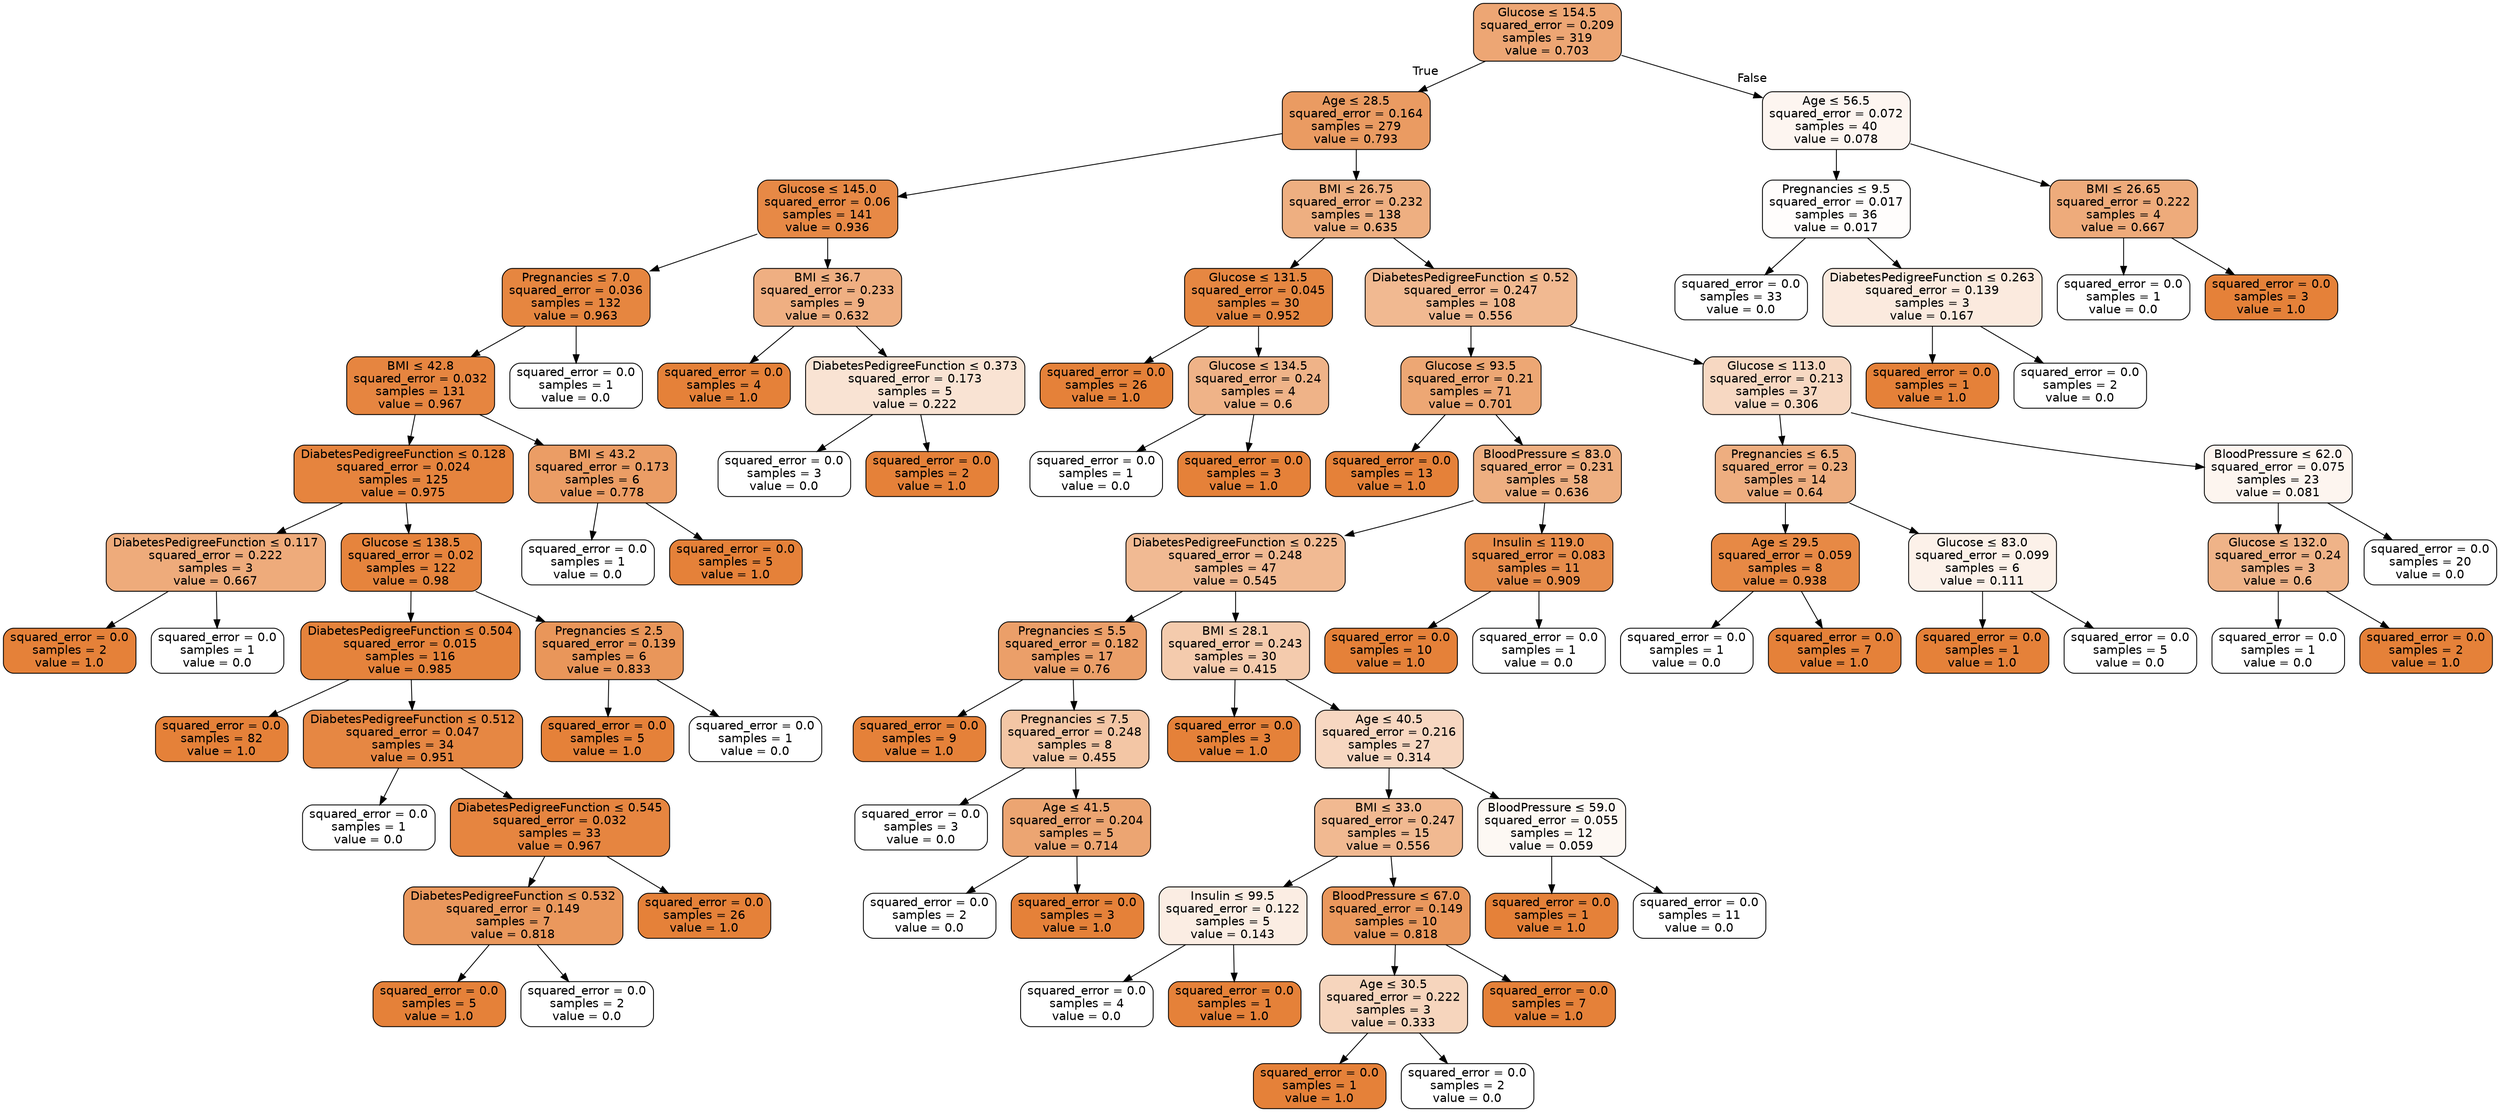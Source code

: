 digraph Tree {
node [shape=box, style="filled, rounded", color="black", fontname="helvetica"] ;
edge [fontname="helvetica"] ;
0 [label=<Glucose &le; 154.5<br/>squared_error = 0.209<br/>samples = 319<br/>value = 0.703>, fillcolor="#eda674"] ;
1 [label=<Age &le; 28.5<br/>squared_error = 0.164<br/>samples = 279<br/>value = 0.793>, fillcolor="#ea9b62"] ;
0 -> 1 [labeldistance=2.5, labelangle=45, headlabel="True"] ;
2 [label=<Glucose &le; 145.0<br/>squared_error = 0.06<br/>samples = 141<br/>value = 0.936>, fillcolor="#e78946"] ;
1 -> 2 ;
3 [label=<Pregnancies &le; 7.0<br/>squared_error = 0.036<br/>samples = 132<br/>value = 0.963>, fillcolor="#e68640"] ;
2 -> 3 ;
4 [label=<BMI &le; 42.8<br/>squared_error = 0.032<br/>samples = 131<br/>value = 0.967>, fillcolor="#e68540"] ;
3 -> 4 ;
5 [label=<DiabetesPedigreeFunction &le; 0.128<br/>squared_error = 0.024<br/>samples = 125<br/>value = 0.975>, fillcolor="#e6843e"] ;
4 -> 5 ;
6 [label=<DiabetesPedigreeFunction &le; 0.117<br/>squared_error = 0.222<br/>samples = 3<br/>value = 0.667>, fillcolor="#eeab7b"] ;
5 -> 6 ;
7 [label=<squared_error = 0.0<br/>samples = 2<br/>value = 1.0>, fillcolor="#e58139"] ;
6 -> 7 ;
8 [label=<squared_error = 0.0<br/>samples = 1<br/>value = 0.0>, fillcolor="#ffffff"] ;
6 -> 8 ;
9 [label=<Glucose &le; 138.5<br/>squared_error = 0.02<br/>samples = 122<br/>value = 0.98>, fillcolor="#e6843d"] ;
5 -> 9 ;
10 [label=<DiabetesPedigreeFunction &le; 0.504<br/>squared_error = 0.015<br/>samples = 116<br/>value = 0.985>, fillcolor="#e5833c"] ;
9 -> 10 ;
11 [label=<squared_error = 0.0<br/>samples = 82<br/>value = 1.0>, fillcolor="#e58139"] ;
10 -> 11 ;
12 [label=<DiabetesPedigreeFunction &le; 0.512<br/>squared_error = 0.047<br/>samples = 34<br/>value = 0.951>, fillcolor="#e68743"] ;
10 -> 12 ;
13 [label=<squared_error = 0.0<br/>samples = 1<br/>value = 0.0>, fillcolor="#ffffff"] ;
12 -> 13 ;
14 [label=<DiabetesPedigreeFunction &le; 0.545<br/>squared_error = 0.032<br/>samples = 33<br/>value = 0.967>, fillcolor="#e68540"] ;
12 -> 14 ;
15 [label=<DiabetesPedigreeFunction &le; 0.532<br/>squared_error = 0.149<br/>samples = 7<br/>value = 0.818>, fillcolor="#ea985d"] ;
14 -> 15 ;
16 [label=<squared_error = 0.0<br/>samples = 5<br/>value = 1.0>, fillcolor="#e58139"] ;
15 -> 16 ;
17 [label=<squared_error = 0.0<br/>samples = 2<br/>value = 0.0>, fillcolor="#ffffff"] ;
15 -> 17 ;
18 [label=<squared_error = 0.0<br/>samples = 26<br/>value = 1.0>, fillcolor="#e58139"] ;
14 -> 18 ;
19 [label=<Pregnancies &le; 2.5<br/>squared_error = 0.139<br/>samples = 6<br/>value = 0.833>, fillcolor="#e9965a"] ;
9 -> 19 ;
20 [label=<squared_error = 0.0<br/>samples = 5<br/>value = 1.0>, fillcolor="#e58139"] ;
19 -> 20 ;
21 [label=<squared_error = 0.0<br/>samples = 1<br/>value = 0.0>, fillcolor="#ffffff"] ;
19 -> 21 ;
22 [label=<BMI &le; 43.2<br/>squared_error = 0.173<br/>samples = 6<br/>value = 0.778>, fillcolor="#eb9d65"] ;
4 -> 22 ;
23 [label=<squared_error = 0.0<br/>samples = 1<br/>value = 0.0>, fillcolor="#ffffff"] ;
22 -> 23 ;
24 [label=<squared_error = 0.0<br/>samples = 5<br/>value = 1.0>, fillcolor="#e58139"] ;
22 -> 24 ;
25 [label=<squared_error = 0.0<br/>samples = 1<br/>value = 0.0>, fillcolor="#ffffff"] ;
3 -> 25 ;
26 [label=<BMI &le; 36.7<br/>squared_error = 0.233<br/>samples = 9<br/>value = 0.632>, fillcolor="#efaf82"] ;
2 -> 26 ;
27 [label=<squared_error = 0.0<br/>samples = 4<br/>value = 1.0>, fillcolor="#e58139"] ;
26 -> 27 ;
28 [label=<DiabetesPedigreeFunction &le; 0.373<br/>squared_error = 0.173<br/>samples = 5<br/>value = 0.222>, fillcolor="#f9e3d3"] ;
26 -> 28 ;
29 [label=<squared_error = 0.0<br/>samples = 3<br/>value = 0.0>, fillcolor="#ffffff"] ;
28 -> 29 ;
30 [label=<squared_error = 0.0<br/>samples = 2<br/>value = 1.0>, fillcolor="#e58139"] ;
28 -> 30 ;
31 [label=<BMI &le; 26.75<br/>squared_error = 0.232<br/>samples = 138<br/>value = 0.635>, fillcolor="#eeaf81"] ;
1 -> 31 ;
32 [label=<Glucose &le; 131.5<br/>squared_error = 0.045<br/>samples = 30<br/>value = 0.952>, fillcolor="#e68742"] ;
31 -> 32 ;
33 [label=<squared_error = 0.0<br/>samples = 26<br/>value = 1.0>, fillcolor="#e58139"] ;
32 -> 33 ;
34 [label=<Glucose &le; 134.5<br/>squared_error = 0.24<br/>samples = 4<br/>value = 0.6>, fillcolor="#efb388"] ;
32 -> 34 ;
35 [label=<squared_error = 0.0<br/>samples = 1<br/>value = 0.0>, fillcolor="#ffffff"] ;
34 -> 35 ;
36 [label=<squared_error = 0.0<br/>samples = 3<br/>value = 1.0>, fillcolor="#e58139"] ;
34 -> 36 ;
37 [label=<DiabetesPedigreeFunction &le; 0.52<br/>squared_error = 0.247<br/>samples = 108<br/>value = 0.556>, fillcolor="#f1b991"] ;
31 -> 37 ;
38 [label=<Glucose &le; 93.5<br/>squared_error = 0.21<br/>samples = 71<br/>value = 0.701>, fillcolor="#eda774"] ;
37 -> 38 ;
39 [label=<squared_error = 0.0<br/>samples = 13<br/>value = 1.0>, fillcolor="#e58139"] ;
38 -> 39 ;
40 [label=<BloodPressure &le; 83.0<br/>squared_error = 0.231<br/>samples = 58<br/>value = 0.636>, fillcolor="#eeaf81"] ;
38 -> 40 ;
41 [label=<DiabetesPedigreeFunction &le; 0.225<br/>squared_error = 0.248<br/>samples = 47<br/>value = 0.545>, fillcolor="#f1ba93"] ;
40 -> 41 ;
42 [label=<Pregnancies &le; 5.5<br/>squared_error = 0.182<br/>samples = 17<br/>value = 0.76>, fillcolor="#eb9f69"] ;
41 -> 42 ;
43 [label=<squared_error = 0.0<br/>samples = 9<br/>value = 1.0>, fillcolor="#e58139"] ;
42 -> 43 ;
44 [label=<Pregnancies &le; 7.5<br/>squared_error = 0.248<br/>samples = 8<br/>value = 0.455>, fillcolor="#f3c6a5"] ;
42 -> 44 ;
45 [label=<squared_error = 0.0<br/>samples = 3<br/>value = 0.0>, fillcolor="#ffffff"] ;
44 -> 45 ;
46 [label=<Age &le; 41.5<br/>squared_error = 0.204<br/>samples = 5<br/>value = 0.714>, fillcolor="#eca572"] ;
44 -> 46 ;
47 [label=<squared_error = 0.0<br/>samples = 2<br/>value = 0.0>, fillcolor="#ffffff"] ;
46 -> 47 ;
48 [label=<squared_error = 0.0<br/>samples = 3<br/>value = 1.0>, fillcolor="#e58139"] ;
46 -> 48 ;
49 [label=<BMI &le; 28.1<br/>squared_error = 0.243<br/>samples = 30<br/>value = 0.415>, fillcolor="#f4cbad"] ;
41 -> 49 ;
50 [label=<squared_error = 0.0<br/>samples = 3<br/>value = 1.0>, fillcolor="#e58139"] ;
49 -> 50 ;
51 [label=<Age &le; 40.5<br/>squared_error = 0.216<br/>samples = 27<br/>value = 0.314>, fillcolor="#f7d7c1"] ;
49 -> 51 ;
52 [label=<BMI &le; 33.0<br/>squared_error = 0.247<br/>samples = 15<br/>value = 0.556>, fillcolor="#f1b991"] ;
51 -> 52 ;
53 [label=<Insulin &le; 99.5<br/>squared_error = 0.122<br/>samples = 5<br/>value = 0.143>, fillcolor="#fbede3"] ;
52 -> 53 ;
54 [label=<squared_error = 0.0<br/>samples = 4<br/>value = 0.0>, fillcolor="#ffffff"] ;
53 -> 54 ;
55 [label=<squared_error = 0.0<br/>samples = 1<br/>value = 1.0>, fillcolor="#e58139"] ;
53 -> 55 ;
56 [label=<BloodPressure &le; 67.0<br/>squared_error = 0.149<br/>samples = 10<br/>value = 0.818>, fillcolor="#ea985d"] ;
52 -> 56 ;
57 [label=<Age &le; 30.5<br/>squared_error = 0.222<br/>samples = 3<br/>value = 0.333>, fillcolor="#f6d5bd"] ;
56 -> 57 ;
58 [label=<squared_error = 0.0<br/>samples = 1<br/>value = 1.0>, fillcolor="#e58139"] ;
57 -> 58 ;
59 [label=<squared_error = 0.0<br/>samples = 2<br/>value = 0.0>, fillcolor="#ffffff"] ;
57 -> 59 ;
60 [label=<squared_error = 0.0<br/>samples = 7<br/>value = 1.0>, fillcolor="#e58139"] ;
56 -> 60 ;
61 [label=<BloodPressure &le; 59.0<br/>squared_error = 0.055<br/>samples = 12<br/>value = 0.059>, fillcolor="#fdf8f3"] ;
51 -> 61 ;
62 [label=<squared_error = 0.0<br/>samples = 1<br/>value = 1.0>, fillcolor="#e58139"] ;
61 -> 62 ;
63 [label=<squared_error = 0.0<br/>samples = 11<br/>value = 0.0>, fillcolor="#ffffff"] ;
61 -> 63 ;
64 [label=<Insulin &le; 119.0<br/>squared_error = 0.083<br/>samples = 11<br/>value = 0.909>, fillcolor="#e78c4b"] ;
40 -> 64 ;
65 [label=<squared_error = 0.0<br/>samples = 10<br/>value = 1.0>, fillcolor="#e58139"] ;
64 -> 65 ;
66 [label=<squared_error = 0.0<br/>samples = 1<br/>value = 0.0>, fillcolor="#ffffff"] ;
64 -> 66 ;
67 [label=<Glucose &le; 113.0<br/>squared_error = 0.213<br/>samples = 37<br/>value = 0.306>, fillcolor="#f7d8c2"] ;
37 -> 67 ;
68 [label=<Pregnancies &le; 6.5<br/>squared_error = 0.23<br/>samples = 14<br/>value = 0.64>, fillcolor="#eeae80"] ;
67 -> 68 ;
69 [label=<Age &le; 29.5<br/>squared_error = 0.059<br/>samples = 8<br/>value = 0.938>, fillcolor="#e78945"] ;
68 -> 69 ;
70 [label=<squared_error = 0.0<br/>samples = 1<br/>value = 0.0>, fillcolor="#ffffff"] ;
69 -> 70 ;
71 [label=<squared_error = 0.0<br/>samples = 7<br/>value = 1.0>, fillcolor="#e58139"] ;
69 -> 71 ;
72 [label=<Glucose &le; 83.0<br/>squared_error = 0.099<br/>samples = 6<br/>value = 0.111>, fillcolor="#fcf1e9"] ;
68 -> 72 ;
73 [label=<squared_error = 0.0<br/>samples = 1<br/>value = 1.0>, fillcolor="#e58139"] ;
72 -> 73 ;
74 [label=<squared_error = 0.0<br/>samples = 5<br/>value = 0.0>, fillcolor="#ffffff"] ;
72 -> 74 ;
75 [label=<BloodPressure &le; 62.0<br/>squared_error = 0.075<br/>samples = 23<br/>value = 0.081>, fillcolor="#fdf5ef"] ;
67 -> 75 ;
76 [label=<Glucose &le; 132.0<br/>squared_error = 0.24<br/>samples = 3<br/>value = 0.6>, fillcolor="#efb388"] ;
75 -> 76 ;
77 [label=<squared_error = 0.0<br/>samples = 1<br/>value = 0.0>, fillcolor="#ffffff"] ;
76 -> 77 ;
78 [label=<squared_error = 0.0<br/>samples = 2<br/>value = 1.0>, fillcolor="#e58139"] ;
76 -> 78 ;
79 [label=<squared_error = 0.0<br/>samples = 20<br/>value = 0.0>, fillcolor="#ffffff"] ;
75 -> 79 ;
80 [label=<Age &le; 56.5<br/>squared_error = 0.072<br/>samples = 40<br/>value = 0.078>, fillcolor="#fdf5f0"] ;
0 -> 80 [labeldistance=2.5, labelangle=-45, headlabel="False"] ;
81 [label=<Pregnancies &le; 9.5<br/>squared_error = 0.017<br/>samples = 36<br/>value = 0.017>, fillcolor="#fffdfc"] ;
80 -> 81 ;
82 [label=<squared_error = 0.0<br/>samples = 33<br/>value = 0.0>, fillcolor="#ffffff"] ;
81 -> 82 ;
83 [label=<DiabetesPedigreeFunction &le; 0.263<br/>squared_error = 0.139<br/>samples = 3<br/>value = 0.167>, fillcolor="#fbeade"] ;
81 -> 83 ;
84 [label=<squared_error = 0.0<br/>samples = 1<br/>value = 1.0>, fillcolor="#e58139"] ;
83 -> 84 ;
85 [label=<squared_error = 0.0<br/>samples = 2<br/>value = 0.0>, fillcolor="#ffffff"] ;
83 -> 85 ;
86 [label=<BMI &le; 26.65<br/>squared_error = 0.222<br/>samples = 4<br/>value = 0.667>, fillcolor="#eeab7b"] ;
80 -> 86 ;
87 [label=<squared_error = 0.0<br/>samples = 1<br/>value = 0.0>, fillcolor="#ffffff"] ;
86 -> 87 ;
88 [label=<squared_error = 0.0<br/>samples = 3<br/>value = 1.0>, fillcolor="#e58139"] ;
86 -> 88 ;
}